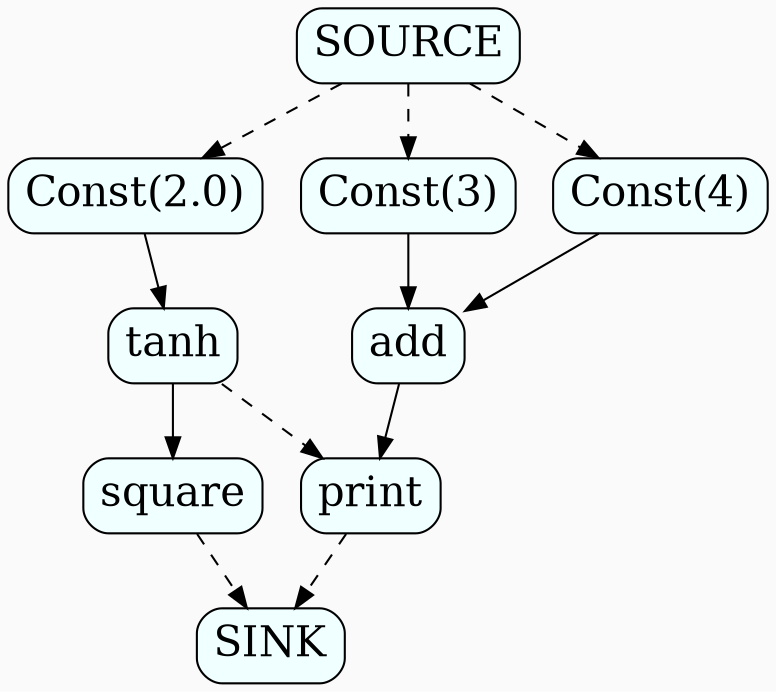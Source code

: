digraph {
  graph[bgcolor=gray98]
  node[fontsize=20,shape=box,fillcolor=azure, style="filled,rounded"]

  SOURCE -> "Const(2.0)"[style=dashed]
  SOURCE -> "Const(3)"[style=dashed]
  SOURCE -> "Const(4)"[style=dashed]

  "Const(2.0)" -> tanh
  tanh -> square
  tanh -> print[style=dashed]
  square -> SINK[style=dashed]
  print -> SINK[style=dashed]
  add -> print
  "Const(3)" -> add
  "Const(4)" -> add
}
